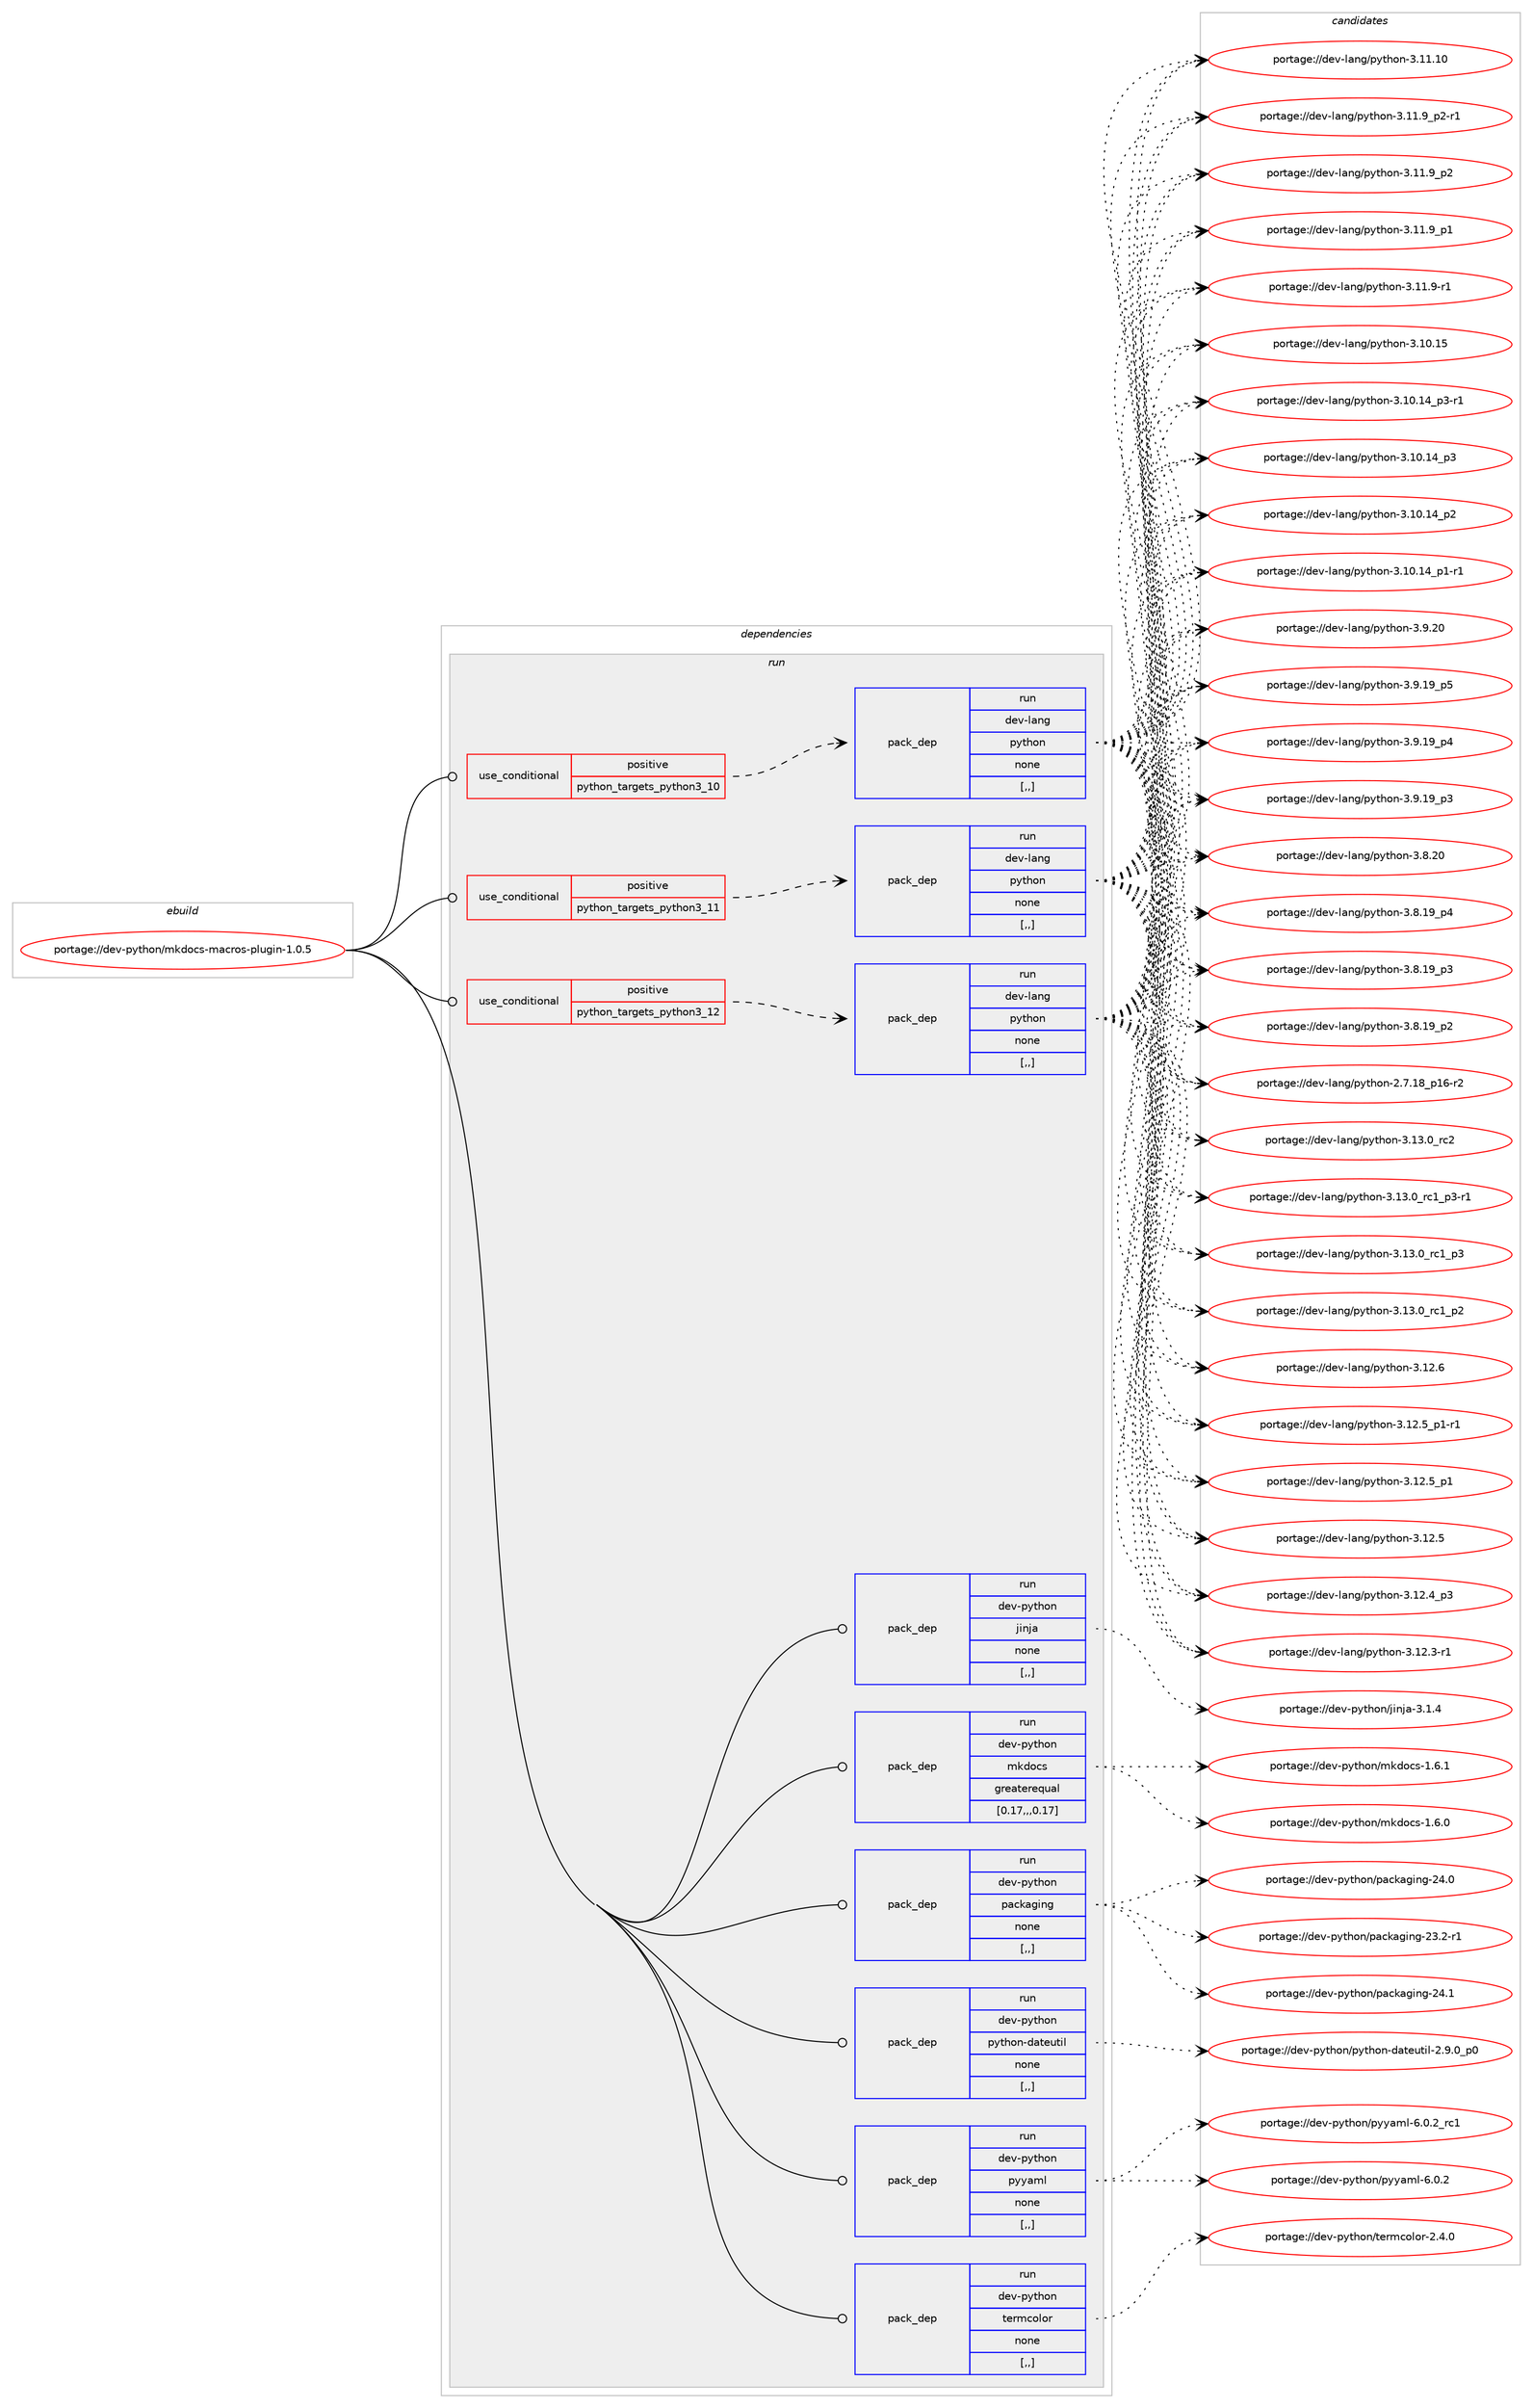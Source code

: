 digraph prolog {

# *************
# Graph options
# *************

newrank=true;
concentrate=true;
compound=true;
graph [rankdir=LR,fontname=Helvetica,fontsize=10,ranksep=1.5];#, ranksep=2.5, nodesep=0.2];
edge  [arrowhead=vee];
node  [fontname=Helvetica,fontsize=10];

# **********
# The ebuild
# **********

subgraph cluster_leftcol {
color=gray;
label=<<i>ebuild</i>>;
id [label="portage://dev-python/mkdocs-macros-plugin-1.0.5", color=red, width=4, href="../dev-python/mkdocs-macros-plugin-1.0.5.svg"];
}

# ****************
# The dependencies
# ****************

subgraph cluster_midcol {
color=gray;
label=<<i>dependencies</i>>;
subgraph cluster_compile {
fillcolor="#eeeeee";
style=filled;
label=<<i>compile</i>>;
}
subgraph cluster_compileandrun {
fillcolor="#eeeeee";
style=filled;
label=<<i>compile and run</i>>;
}
subgraph cluster_run {
fillcolor="#eeeeee";
style=filled;
label=<<i>run</i>>;
subgraph cond165273 {
dependency645975 [label=<<TABLE BORDER="0" CELLBORDER="1" CELLSPACING="0" CELLPADDING="4"><TR><TD ROWSPAN="3" CELLPADDING="10">use_conditional</TD></TR><TR><TD>positive</TD></TR><TR><TD>python_targets_python3_10</TD></TR></TABLE>>, shape=none, color=red];
subgraph pack475883 {
dependency645976 [label=<<TABLE BORDER="0" CELLBORDER="1" CELLSPACING="0" CELLPADDING="4" WIDTH="220"><TR><TD ROWSPAN="6" CELLPADDING="30">pack_dep</TD></TR><TR><TD WIDTH="110">run</TD></TR><TR><TD>dev-lang</TD></TR><TR><TD>python</TD></TR><TR><TD>none</TD></TR><TR><TD>[,,]</TD></TR></TABLE>>, shape=none, color=blue];
}
dependency645975:e -> dependency645976:w [weight=20,style="dashed",arrowhead="vee"];
}
id:e -> dependency645975:w [weight=20,style="solid",arrowhead="odot"];
subgraph cond165274 {
dependency645977 [label=<<TABLE BORDER="0" CELLBORDER="1" CELLSPACING="0" CELLPADDING="4"><TR><TD ROWSPAN="3" CELLPADDING="10">use_conditional</TD></TR><TR><TD>positive</TD></TR><TR><TD>python_targets_python3_11</TD></TR></TABLE>>, shape=none, color=red];
subgraph pack475884 {
dependency645978 [label=<<TABLE BORDER="0" CELLBORDER="1" CELLSPACING="0" CELLPADDING="4" WIDTH="220"><TR><TD ROWSPAN="6" CELLPADDING="30">pack_dep</TD></TR><TR><TD WIDTH="110">run</TD></TR><TR><TD>dev-lang</TD></TR><TR><TD>python</TD></TR><TR><TD>none</TD></TR><TR><TD>[,,]</TD></TR></TABLE>>, shape=none, color=blue];
}
dependency645977:e -> dependency645978:w [weight=20,style="dashed",arrowhead="vee"];
}
id:e -> dependency645977:w [weight=20,style="solid",arrowhead="odot"];
subgraph cond165275 {
dependency645979 [label=<<TABLE BORDER="0" CELLBORDER="1" CELLSPACING="0" CELLPADDING="4"><TR><TD ROWSPAN="3" CELLPADDING="10">use_conditional</TD></TR><TR><TD>positive</TD></TR><TR><TD>python_targets_python3_12</TD></TR></TABLE>>, shape=none, color=red];
subgraph pack475885 {
dependency645980 [label=<<TABLE BORDER="0" CELLBORDER="1" CELLSPACING="0" CELLPADDING="4" WIDTH="220"><TR><TD ROWSPAN="6" CELLPADDING="30">pack_dep</TD></TR><TR><TD WIDTH="110">run</TD></TR><TR><TD>dev-lang</TD></TR><TR><TD>python</TD></TR><TR><TD>none</TD></TR><TR><TD>[,,]</TD></TR></TABLE>>, shape=none, color=blue];
}
dependency645979:e -> dependency645980:w [weight=20,style="dashed",arrowhead="vee"];
}
id:e -> dependency645979:w [weight=20,style="solid",arrowhead="odot"];
subgraph pack475886 {
dependency645981 [label=<<TABLE BORDER="0" CELLBORDER="1" CELLSPACING="0" CELLPADDING="4" WIDTH="220"><TR><TD ROWSPAN="6" CELLPADDING="30">pack_dep</TD></TR><TR><TD WIDTH="110">run</TD></TR><TR><TD>dev-python</TD></TR><TR><TD>jinja</TD></TR><TR><TD>none</TD></TR><TR><TD>[,,]</TD></TR></TABLE>>, shape=none, color=blue];
}
id:e -> dependency645981:w [weight=20,style="solid",arrowhead="odot"];
subgraph pack475887 {
dependency645982 [label=<<TABLE BORDER="0" CELLBORDER="1" CELLSPACING="0" CELLPADDING="4" WIDTH="220"><TR><TD ROWSPAN="6" CELLPADDING="30">pack_dep</TD></TR><TR><TD WIDTH="110">run</TD></TR><TR><TD>dev-python</TD></TR><TR><TD>mkdocs</TD></TR><TR><TD>greaterequal</TD></TR><TR><TD>[0.17,,,0.17]</TD></TR></TABLE>>, shape=none, color=blue];
}
id:e -> dependency645982:w [weight=20,style="solid",arrowhead="odot"];
subgraph pack475888 {
dependency645983 [label=<<TABLE BORDER="0" CELLBORDER="1" CELLSPACING="0" CELLPADDING="4" WIDTH="220"><TR><TD ROWSPAN="6" CELLPADDING="30">pack_dep</TD></TR><TR><TD WIDTH="110">run</TD></TR><TR><TD>dev-python</TD></TR><TR><TD>packaging</TD></TR><TR><TD>none</TD></TR><TR><TD>[,,]</TD></TR></TABLE>>, shape=none, color=blue];
}
id:e -> dependency645983:w [weight=20,style="solid",arrowhead="odot"];
subgraph pack475889 {
dependency645984 [label=<<TABLE BORDER="0" CELLBORDER="1" CELLSPACING="0" CELLPADDING="4" WIDTH="220"><TR><TD ROWSPAN="6" CELLPADDING="30">pack_dep</TD></TR><TR><TD WIDTH="110">run</TD></TR><TR><TD>dev-python</TD></TR><TR><TD>python-dateutil</TD></TR><TR><TD>none</TD></TR><TR><TD>[,,]</TD></TR></TABLE>>, shape=none, color=blue];
}
id:e -> dependency645984:w [weight=20,style="solid",arrowhead="odot"];
subgraph pack475890 {
dependency645985 [label=<<TABLE BORDER="0" CELLBORDER="1" CELLSPACING="0" CELLPADDING="4" WIDTH="220"><TR><TD ROWSPAN="6" CELLPADDING="30">pack_dep</TD></TR><TR><TD WIDTH="110">run</TD></TR><TR><TD>dev-python</TD></TR><TR><TD>pyyaml</TD></TR><TR><TD>none</TD></TR><TR><TD>[,,]</TD></TR></TABLE>>, shape=none, color=blue];
}
id:e -> dependency645985:w [weight=20,style="solid",arrowhead="odot"];
subgraph pack475891 {
dependency645986 [label=<<TABLE BORDER="0" CELLBORDER="1" CELLSPACING="0" CELLPADDING="4" WIDTH="220"><TR><TD ROWSPAN="6" CELLPADDING="30">pack_dep</TD></TR><TR><TD WIDTH="110">run</TD></TR><TR><TD>dev-python</TD></TR><TR><TD>termcolor</TD></TR><TR><TD>none</TD></TR><TR><TD>[,,]</TD></TR></TABLE>>, shape=none, color=blue];
}
id:e -> dependency645986:w [weight=20,style="solid",arrowhead="odot"];
}
}

# **************
# The candidates
# **************

subgraph cluster_choices {
rank=same;
color=gray;
label=<<i>candidates</i>>;

subgraph choice475883 {
color=black;
nodesep=1;
choice10010111845108971101034711212111610411111045514649514648951149950 [label="portage://dev-lang/python-3.13.0_rc2", color=red, width=4,href="../dev-lang/python-3.13.0_rc2.svg"];
choice1001011184510897110103471121211161041111104551464951464895114994995112514511449 [label="portage://dev-lang/python-3.13.0_rc1_p3-r1", color=red, width=4,href="../dev-lang/python-3.13.0_rc1_p3-r1.svg"];
choice100101118451089711010347112121116104111110455146495146489511499499511251 [label="portage://dev-lang/python-3.13.0_rc1_p3", color=red, width=4,href="../dev-lang/python-3.13.0_rc1_p3.svg"];
choice100101118451089711010347112121116104111110455146495146489511499499511250 [label="portage://dev-lang/python-3.13.0_rc1_p2", color=red, width=4,href="../dev-lang/python-3.13.0_rc1_p2.svg"];
choice10010111845108971101034711212111610411111045514649504654 [label="portage://dev-lang/python-3.12.6", color=red, width=4,href="../dev-lang/python-3.12.6.svg"];
choice1001011184510897110103471121211161041111104551464950465395112494511449 [label="portage://dev-lang/python-3.12.5_p1-r1", color=red, width=4,href="../dev-lang/python-3.12.5_p1-r1.svg"];
choice100101118451089711010347112121116104111110455146495046539511249 [label="portage://dev-lang/python-3.12.5_p1", color=red, width=4,href="../dev-lang/python-3.12.5_p1.svg"];
choice10010111845108971101034711212111610411111045514649504653 [label="portage://dev-lang/python-3.12.5", color=red, width=4,href="../dev-lang/python-3.12.5.svg"];
choice100101118451089711010347112121116104111110455146495046529511251 [label="portage://dev-lang/python-3.12.4_p3", color=red, width=4,href="../dev-lang/python-3.12.4_p3.svg"];
choice100101118451089711010347112121116104111110455146495046514511449 [label="portage://dev-lang/python-3.12.3-r1", color=red, width=4,href="../dev-lang/python-3.12.3-r1.svg"];
choice1001011184510897110103471121211161041111104551464949464948 [label="portage://dev-lang/python-3.11.10", color=red, width=4,href="../dev-lang/python-3.11.10.svg"];
choice1001011184510897110103471121211161041111104551464949465795112504511449 [label="portage://dev-lang/python-3.11.9_p2-r1", color=red, width=4,href="../dev-lang/python-3.11.9_p2-r1.svg"];
choice100101118451089711010347112121116104111110455146494946579511250 [label="portage://dev-lang/python-3.11.9_p2", color=red, width=4,href="../dev-lang/python-3.11.9_p2.svg"];
choice100101118451089711010347112121116104111110455146494946579511249 [label="portage://dev-lang/python-3.11.9_p1", color=red, width=4,href="../dev-lang/python-3.11.9_p1.svg"];
choice100101118451089711010347112121116104111110455146494946574511449 [label="portage://dev-lang/python-3.11.9-r1", color=red, width=4,href="../dev-lang/python-3.11.9-r1.svg"];
choice1001011184510897110103471121211161041111104551464948464953 [label="portage://dev-lang/python-3.10.15", color=red, width=4,href="../dev-lang/python-3.10.15.svg"];
choice100101118451089711010347112121116104111110455146494846495295112514511449 [label="portage://dev-lang/python-3.10.14_p3-r1", color=red, width=4,href="../dev-lang/python-3.10.14_p3-r1.svg"];
choice10010111845108971101034711212111610411111045514649484649529511251 [label="portage://dev-lang/python-3.10.14_p3", color=red, width=4,href="../dev-lang/python-3.10.14_p3.svg"];
choice10010111845108971101034711212111610411111045514649484649529511250 [label="portage://dev-lang/python-3.10.14_p2", color=red, width=4,href="../dev-lang/python-3.10.14_p2.svg"];
choice100101118451089711010347112121116104111110455146494846495295112494511449 [label="portage://dev-lang/python-3.10.14_p1-r1", color=red, width=4,href="../dev-lang/python-3.10.14_p1-r1.svg"];
choice10010111845108971101034711212111610411111045514657465048 [label="portage://dev-lang/python-3.9.20", color=red, width=4,href="../dev-lang/python-3.9.20.svg"];
choice100101118451089711010347112121116104111110455146574649579511253 [label="portage://dev-lang/python-3.9.19_p5", color=red, width=4,href="../dev-lang/python-3.9.19_p5.svg"];
choice100101118451089711010347112121116104111110455146574649579511252 [label="portage://dev-lang/python-3.9.19_p4", color=red, width=4,href="../dev-lang/python-3.9.19_p4.svg"];
choice100101118451089711010347112121116104111110455146574649579511251 [label="portage://dev-lang/python-3.9.19_p3", color=red, width=4,href="../dev-lang/python-3.9.19_p3.svg"];
choice10010111845108971101034711212111610411111045514656465048 [label="portage://dev-lang/python-3.8.20", color=red, width=4,href="../dev-lang/python-3.8.20.svg"];
choice100101118451089711010347112121116104111110455146564649579511252 [label="portage://dev-lang/python-3.8.19_p4", color=red, width=4,href="../dev-lang/python-3.8.19_p4.svg"];
choice100101118451089711010347112121116104111110455146564649579511251 [label="portage://dev-lang/python-3.8.19_p3", color=red, width=4,href="../dev-lang/python-3.8.19_p3.svg"];
choice100101118451089711010347112121116104111110455146564649579511250 [label="portage://dev-lang/python-3.8.19_p2", color=red, width=4,href="../dev-lang/python-3.8.19_p2.svg"];
choice100101118451089711010347112121116104111110455046554649569511249544511450 [label="portage://dev-lang/python-2.7.18_p16-r2", color=red, width=4,href="../dev-lang/python-2.7.18_p16-r2.svg"];
dependency645976:e -> choice10010111845108971101034711212111610411111045514649514648951149950:w [style=dotted,weight="100"];
dependency645976:e -> choice1001011184510897110103471121211161041111104551464951464895114994995112514511449:w [style=dotted,weight="100"];
dependency645976:e -> choice100101118451089711010347112121116104111110455146495146489511499499511251:w [style=dotted,weight="100"];
dependency645976:e -> choice100101118451089711010347112121116104111110455146495146489511499499511250:w [style=dotted,weight="100"];
dependency645976:e -> choice10010111845108971101034711212111610411111045514649504654:w [style=dotted,weight="100"];
dependency645976:e -> choice1001011184510897110103471121211161041111104551464950465395112494511449:w [style=dotted,weight="100"];
dependency645976:e -> choice100101118451089711010347112121116104111110455146495046539511249:w [style=dotted,weight="100"];
dependency645976:e -> choice10010111845108971101034711212111610411111045514649504653:w [style=dotted,weight="100"];
dependency645976:e -> choice100101118451089711010347112121116104111110455146495046529511251:w [style=dotted,weight="100"];
dependency645976:e -> choice100101118451089711010347112121116104111110455146495046514511449:w [style=dotted,weight="100"];
dependency645976:e -> choice1001011184510897110103471121211161041111104551464949464948:w [style=dotted,weight="100"];
dependency645976:e -> choice1001011184510897110103471121211161041111104551464949465795112504511449:w [style=dotted,weight="100"];
dependency645976:e -> choice100101118451089711010347112121116104111110455146494946579511250:w [style=dotted,weight="100"];
dependency645976:e -> choice100101118451089711010347112121116104111110455146494946579511249:w [style=dotted,weight="100"];
dependency645976:e -> choice100101118451089711010347112121116104111110455146494946574511449:w [style=dotted,weight="100"];
dependency645976:e -> choice1001011184510897110103471121211161041111104551464948464953:w [style=dotted,weight="100"];
dependency645976:e -> choice100101118451089711010347112121116104111110455146494846495295112514511449:w [style=dotted,weight="100"];
dependency645976:e -> choice10010111845108971101034711212111610411111045514649484649529511251:w [style=dotted,weight="100"];
dependency645976:e -> choice10010111845108971101034711212111610411111045514649484649529511250:w [style=dotted,weight="100"];
dependency645976:e -> choice100101118451089711010347112121116104111110455146494846495295112494511449:w [style=dotted,weight="100"];
dependency645976:e -> choice10010111845108971101034711212111610411111045514657465048:w [style=dotted,weight="100"];
dependency645976:e -> choice100101118451089711010347112121116104111110455146574649579511253:w [style=dotted,weight="100"];
dependency645976:e -> choice100101118451089711010347112121116104111110455146574649579511252:w [style=dotted,weight="100"];
dependency645976:e -> choice100101118451089711010347112121116104111110455146574649579511251:w [style=dotted,weight="100"];
dependency645976:e -> choice10010111845108971101034711212111610411111045514656465048:w [style=dotted,weight="100"];
dependency645976:e -> choice100101118451089711010347112121116104111110455146564649579511252:w [style=dotted,weight="100"];
dependency645976:e -> choice100101118451089711010347112121116104111110455146564649579511251:w [style=dotted,weight="100"];
dependency645976:e -> choice100101118451089711010347112121116104111110455146564649579511250:w [style=dotted,weight="100"];
dependency645976:e -> choice100101118451089711010347112121116104111110455046554649569511249544511450:w [style=dotted,weight="100"];
}
subgraph choice475884 {
color=black;
nodesep=1;
choice10010111845108971101034711212111610411111045514649514648951149950 [label="portage://dev-lang/python-3.13.0_rc2", color=red, width=4,href="../dev-lang/python-3.13.0_rc2.svg"];
choice1001011184510897110103471121211161041111104551464951464895114994995112514511449 [label="portage://dev-lang/python-3.13.0_rc1_p3-r1", color=red, width=4,href="../dev-lang/python-3.13.0_rc1_p3-r1.svg"];
choice100101118451089711010347112121116104111110455146495146489511499499511251 [label="portage://dev-lang/python-3.13.0_rc1_p3", color=red, width=4,href="../dev-lang/python-3.13.0_rc1_p3.svg"];
choice100101118451089711010347112121116104111110455146495146489511499499511250 [label="portage://dev-lang/python-3.13.0_rc1_p2", color=red, width=4,href="../dev-lang/python-3.13.0_rc1_p2.svg"];
choice10010111845108971101034711212111610411111045514649504654 [label="portage://dev-lang/python-3.12.6", color=red, width=4,href="../dev-lang/python-3.12.6.svg"];
choice1001011184510897110103471121211161041111104551464950465395112494511449 [label="portage://dev-lang/python-3.12.5_p1-r1", color=red, width=4,href="../dev-lang/python-3.12.5_p1-r1.svg"];
choice100101118451089711010347112121116104111110455146495046539511249 [label="portage://dev-lang/python-3.12.5_p1", color=red, width=4,href="../dev-lang/python-3.12.5_p1.svg"];
choice10010111845108971101034711212111610411111045514649504653 [label="portage://dev-lang/python-3.12.5", color=red, width=4,href="../dev-lang/python-3.12.5.svg"];
choice100101118451089711010347112121116104111110455146495046529511251 [label="portage://dev-lang/python-3.12.4_p3", color=red, width=4,href="../dev-lang/python-3.12.4_p3.svg"];
choice100101118451089711010347112121116104111110455146495046514511449 [label="portage://dev-lang/python-3.12.3-r1", color=red, width=4,href="../dev-lang/python-3.12.3-r1.svg"];
choice1001011184510897110103471121211161041111104551464949464948 [label="portage://dev-lang/python-3.11.10", color=red, width=4,href="../dev-lang/python-3.11.10.svg"];
choice1001011184510897110103471121211161041111104551464949465795112504511449 [label="portage://dev-lang/python-3.11.9_p2-r1", color=red, width=4,href="../dev-lang/python-3.11.9_p2-r1.svg"];
choice100101118451089711010347112121116104111110455146494946579511250 [label="portage://dev-lang/python-3.11.9_p2", color=red, width=4,href="../dev-lang/python-3.11.9_p2.svg"];
choice100101118451089711010347112121116104111110455146494946579511249 [label="portage://dev-lang/python-3.11.9_p1", color=red, width=4,href="../dev-lang/python-3.11.9_p1.svg"];
choice100101118451089711010347112121116104111110455146494946574511449 [label="portage://dev-lang/python-3.11.9-r1", color=red, width=4,href="../dev-lang/python-3.11.9-r1.svg"];
choice1001011184510897110103471121211161041111104551464948464953 [label="portage://dev-lang/python-3.10.15", color=red, width=4,href="../dev-lang/python-3.10.15.svg"];
choice100101118451089711010347112121116104111110455146494846495295112514511449 [label="portage://dev-lang/python-3.10.14_p3-r1", color=red, width=4,href="../dev-lang/python-3.10.14_p3-r1.svg"];
choice10010111845108971101034711212111610411111045514649484649529511251 [label="portage://dev-lang/python-3.10.14_p3", color=red, width=4,href="../dev-lang/python-3.10.14_p3.svg"];
choice10010111845108971101034711212111610411111045514649484649529511250 [label="portage://dev-lang/python-3.10.14_p2", color=red, width=4,href="../dev-lang/python-3.10.14_p2.svg"];
choice100101118451089711010347112121116104111110455146494846495295112494511449 [label="portage://dev-lang/python-3.10.14_p1-r1", color=red, width=4,href="../dev-lang/python-3.10.14_p1-r1.svg"];
choice10010111845108971101034711212111610411111045514657465048 [label="portage://dev-lang/python-3.9.20", color=red, width=4,href="../dev-lang/python-3.9.20.svg"];
choice100101118451089711010347112121116104111110455146574649579511253 [label="portage://dev-lang/python-3.9.19_p5", color=red, width=4,href="../dev-lang/python-3.9.19_p5.svg"];
choice100101118451089711010347112121116104111110455146574649579511252 [label="portage://dev-lang/python-3.9.19_p4", color=red, width=4,href="../dev-lang/python-3.9.19_p4.svg"];
choice100101118451089711010347112121116104111110455146574649579511251 [label="portage://dev-lang/python-3.9.19_p3", color=red, width=4,href="../dev-lang/python-3.9.19_p3.svg"];
choice10010111845108971101034711212111610411111045514656465048 [label="portage://dev-lang/python-3.8.20", color=red, width=4,href="../dev-lang/python-3.8.20.svg"];
choice100101118451089711010347112121116104111110455146564649579511252 [label="portage://dev-lang/python-3.8.19_p4", color=red, width=4,href="../dev-lang/python-3.8.19_p4.svg"];
choice100101118451089711010347112121116104111110455146564649579511251 [label="portage://dev-lang/python-3.8.19_p3", color=red, width=4,href="../dev-lang/python-3.8.19_p3.svg"];
choice100101118451089711010347112121116104111110455146564649579511250 [label="portage://dev-lang/python-3.8.19_p2", color=red, width=4,href="../dev-lang/python-3.8.19_p2.svg"];
choice100101118451089711010347112121116104111110455046554649569511249544511450 [label="portage://dev-lang/python-2.7.18_p16-r2", color=red, width=4,href="../dev-lang/python-2.7.18_p16-r2.svg"];
dependency645978:e -> choice10010111845108971101034711212111610411111045514649514648951149950:w [style=dotted,weight="100"];
dependency645978:e -> choice1001011184510897110103471121211161041111104551464951464895114994995112514511449:w [style=dotted,weight="100"];
dependency645978:e -> choice100101118451089711010347112121116104111110455146495146489511499499511251:w [style=dotted,weight="100"];
dependency645978:e -> choice100101118451089711010347112121116104111110455146495146489511499499511250:w [style=dotted,weight="100"];
dependency645978:e -> choice10010111845108971101034711212111610411111045514649504654:w [style=dotted,weight="100"];
dependency645978:e -> choice1001011184510897110103471121211161041111104551464950465395112494511449:w [style=dotted,weight="100"];
dependency645978:e -> choice100101118451089711010347112121116104111110455146495046539511249:w [style=dotted,weight="100"];
dependency645978:e -> choice10010111845108971101034711212111610411111045514649504653:w [style=dotted,weight="100"];
dependency645978:e -> choice100101118451089711010347112121116104111110455146495046529511251:w [style=dotted,weight="100"];
dependency645978:e -> choice100101118451089711010347112121116104111110455146495046514511449:w [style=dotted,weight="100"];
dependency645978:e -> choice1001011184510897110103471121211161041111104551464949464948:w [style=dotted,weight="100"];
dependency645978:e -> choice1001011184510897110103471121211161041111104551464949465795112504511449:w [style=dotted,weight="100"];
dependency645978:e -> choice100101118451089711010347112121116104111110455146494946579511250:w [style=dotted,weight="100"];
dependency645978:e -> choice100101118451089711010347112121116104111110455146494946579511249:w [style=dotted,weight="100"];
dependency645978:e -> choice100101118451089711010347112121116104111110455146494946574511449:w [style=dotted,weight="100"];
dependency645978:e -> choice1001011184510897110103471121211161041111104551464948464953:w [style=dotted,weight="100"];
dependency645978:e -> choice100101118451089711010347112121116104111110455146494846495295112514511449:w [style=dotted,weight="100"];
dependency645978:e -> choice10010111845108971101034711212111610411111045514649484649529511251:w [style=dotted,weight="100"];
dependency645978:e -> choice10010111845108971101034711212111610411111045514649484649529511250:w [style=dotted,weight="100"];
dependency645978:e -> choice100101118451089711010347112121116104111110455146494846495295112494511449:w [style=dotted,weight="100"];
dependency645978:e -> choice10010111845108971101034711212111610411111045514657465048:w [style=dotted,weight="100"];
dependency645978:e -> choice100101118451089711010347112121116104111110455146574649579511253:w [style=dotted,weight="100"];
dependency645978:e -> choice100101118451089711010347112121116104111110455146574649579511252:w [style=dotted,weight="100"];
dependency645978:e -> choice100101118451089711010347112121116104111110455146574649579511251:w [style=dotted,weight="100"];
dependency645978:e -> choice10010111845108971101034711212111610411111045514656465048:w [style=dotted,weight="100"];
dependency645978:e -> choice100101118451089711010347112121116104111110455146564649579511252:w [style=dotted,weight="100"];
dependency645978:e -> choice100101118451089711010347112121116104111110455146564649579511251:w [style=dotted,weight="100"];
dependency645978:e -> choice100101118451089711010347112121116104111110455146564649579511250:w [style=dotted,weight="100"];
dependency645978:e -> choice100101118451089711010347112121116104111110455046554649569511249544511450:w [style=dotted,weight="100"];
}
subgraph choice475885 {
color=black;
nodesep=1;
choice10010111845108971101034711212111610411111045514649514648951149950 [label="portage://dev-lang/python-3.13.0_rc2", color=red, width=4,href="../dev-lang/python-3.13.0_rc2.svg"];
choice1001011184510897110103471121211161041111104551464951464895114994995112514511449 [label="portage://dev-lang/python-3.13.0_rc1_p3-r1", color=red, width=4,href="../dev-lang/python-3.13.0_rc1_p3-r1.svg"];
choice100101118451089711010347112121116104111110455146495146489511499499511251 [label="portage://dev-lang/python-3.13.0_rc1_p3", color=red, width=4,href="../dev-lang/python-3.13.0_rc1_p3.svg"];
choice100101118451089711010347112121116104111110455146495146489511499499511250 [label="portage://dev-lang/python-3.13.0_rc1_p2", color=red, width=4,href="../dev-lang/python-3.13.0_rc1_p2.svg"];
choice10010111845108971101034711212111610411111045514649504654 [label="portage://dev-lang/python-3.12.6", color=red, width=4,href="../dev-lang/python-3.12.6.svg"];
choice1001011184510897110103471121211161041111104551464950465395112494511449 [label="portage://dev-lang/python-3.12.5_p1-r1", color=red, width=4,href="../dev-lang/python-3.12.5_p1-r1.svg"];
choice100101118451089711010347112121116104111110455146495046539511249 [label="portage://dev-lang/python-3.12.5_p1", color=red, width=4,href="../dev-lang/python-3.12.5_p1.svg"];
choice10010111845108971101034711212111610411111045514649504653 [label="portage://dev-lang/python-3.12.5", color=red, width=4,href="../dev-lang/python-3.12.5.svg"];
choice100101118451089711010347112121116104111110455146495046529511251 [label="portage://dev-lang/python-3.12.4_p3", color=red, width=4,href="../dev-lang/python-3.12.4_p3.svg"];
choice100101118451089711010347112121116104111110455146495046514511449 [label="portage://dev-lang/python-3.12.3-r1", color=red, width=4,href="../dev-lang/python-3.12.3-r1.svg"];
choice1001011184510897110103471121211161041111104551464949464948 [label="portage://dev-lang/python-3.11.10", color=red, width=4,href="../dev-lang/python-3.11.10.svg"];
choice1001011184510897110103471121211161041111104551464949465795112504511449 [label="portage://dev-lang/python-3.11.9_p2-r1", color=red, width=4,href="../dev-lang/python-3.11.9_p2-r1.svg"];
choice100101118451089711010347112121116104111110455146494946579511250 [label="portage://dev-lang/python-3.11.9_p2", color=red, width=4,href="../dev-lang/python-3.11.9_p2.svg"];
choice100101118451089711010347112121116104111110455146494946579511249 [label="portage://dev-lang/python-3.11.9_p1", color=red, width=4,href="../dev-lang/python-3.11.9_p1.svg"];
choice100101118451089711010347112121116104111110455146494946574511449 [label="portage://dev-lang/python-3.11.9-r1", color=red, width=4,href="../dev-lang/python-3.11.9-r1.svg"];
choice1001011184510897110103471121211161041111104551464948464953 [label="portage://dev-lang/python-3.10.15", color=red, width=4,href="../dev-lang/python-3.10.15.svg"];
choice100101118451089711010347112121116104111110455146494846495295112514511449 [label="portage://dev-lang/python-3.10.14_p3-r1", color=red, width=4,href="../dev-lang/python-3.10.14_p3-r1.svg"];
choice10010111845108971101034711212111610411111045514649484649529511251 [label="portage://dev-lang/python-3.10.14_p3", color=red, width=4,href="../dev-lang/python-3.10.14_p3.svg"];
choice10010111845108971101034711212111610411111045514649484649529511250 [label="portage://dev-lang/python-3.10.14_p2", color=red, width=4,href="../dev-lang/python-3.10.14_p2.svg"];
choice100101118451089711010347112121116104111110455146494846495295112494511449 [label="portage://dev-lang/python-3.10.14_p1-r1", color=red, width=4,href="../dev-lang/python-3.10.14_p1-r1.svg"];
choice10010111845108971101034711212111610411111045514657465048 [label="portage://dev-lang/python-3.9.20", color=red, width=4,href="../dev-lang/python-3.9.20.svg"];
choice100101118451089711010347112121116104111110455146574649579511253 [label="portage://dev-lang/python-3.9.19_p5", color=red, width=4,href="../dev-lang/python-3.9.19_p5.svg"];
choice100101118451089711010347112121116104111110455146574649579511252 [label="portage://dev-lang/python-3.9.19_p4", color=red, width=4,href="../dev-lang/python-3.9.19_p4.svg"];
choice100101118451089711010347112121116104111110455146574649579511251 [label="portage://dev-lang/python-3.9.19_p3", color=red, width=4,href="../dev-lang/python-3.9.19_p3.svg"];
choice10010111845108971101034711212111610411111045514656465048 [label="portage://dev-lang/python-3.8.20", color=red, width=4,href="../dev-lang/python-3.8.20.svg"];
choice100101118451089711010347112121116104111110455146564649579511252 [label="portage://dev-lang/python-3.8.19_p4", color=red, width=4,href="../dev-lang/python-3.8.19_p4.svg"];
choice100101118451089711010347112121116104111110455146564649579511251 [label="portage://dev-lang/python-3.8.19_p3", color=red, width=4,href="../dev-lang/python-3.8.19_p3.svg"];
choice100101118451089711010347112121116104111110455146564649579511250 [label="portage://dev-lang/python-3.8.19_p2", color=red, width=4,href="../dev-lang/python-3.8.19_p2.svg"];
choice100101118451089711010347112121116104111110455046554649569511249544511450 [label="portage://dev-lang/python-2.7.18_p16-r2", color=red, width=4,href="../dev-lang/python-2.7.18_p16-r2.svg"];
dependency645980:e -> choice10010111845108971101034711212111610411111045514649514648951149950:w [style=dotted,weight="100"];
dependency645980:e -> choice1001011184510897110103471121211161041111104551464951464895114994995112514511449:w [style=dotted,weight="100"];
dependency645980:e -> choice100101118451089711010347112121116104111110455146495146489511499499511251:w [style=dotted,weight="100"];
dependency645980:e -> choice100101118451089711010347112121116104111110455146495146489511499499511250:w [style=dotted,weight="100"];
dependency645980:e -> choice10010111845108971101034711212111610411111045514649504654:w [style=dotted,weight="100"];
dependency645980:e -> choice1001011184510897110103471121211161041111104551464950465395112494511449:w [style=dotted,weight="100"];
dependency645980:e -> choice100101118451089711010347112121116104111110455146495046539511249:w [style=dotted,weight="100"];
dependency645980:e -> choice10010111845108971101034711212111610411111045514649504653:w [style=dotted,weight="100"];
dependency645980:e -> choice100101118451089711010347112121116104111110455146495046529511251:w [style=dotted,weight="100"];
dependency645980:e -> choice100101118451089711010347112121116104111110455146495046514511449:w [style=dotted,weight="100"];
dependency645980:e -> choice1001011184510897110103471121211161041111104551464949464948:w [style=dotted,weight="100"];
dependency645980:e -> choice1001011184510897110103471121211161041111104551464949465795112504511449:w [style=dotted,weight="100"];
dependency645980:e -> choice100101118451089711010347112121116104111110455146494946579511250:w [style=dotted,weight="100"];
dependency645980:e -> choice100101118451089711010347112121116104111110455146494946579511249:w [style=dotted,weight="100"];
dependency645980:e -> choice100101118451089711010347112121116104111110455146494946574511449:w [style=dotted,weight="100"];
dependency645980:e -> choice1001011184510897110103471121211161041111104551464948464953:w [style=dotted,weight="100"];
dependency645980:e -> choice100101118451089711010347112121116104111110455146494846495295112514511449:w [style=dotted,weight="100"];
dependency645980:e -> choice10010111845108971101034711212111610411111045514649484649529511251:w [style=dotted,weight="100"];
dependency645980:e -> choice10010111845108971101034711212111610411111045514649484649529511250:w [style=dotted,weight="100"];
dependency645980:e -> choice100101118451089711010347112121116104111110455146494846495295112494511449:w [style=dotted,weight="100"];
dependency645980:e -> choice10010111845108971101034711212111610411111045514657465048:w [style=dotted,weight="100"];
dependency645980:e -> choice100101118451089711010347112121116104111110455146574649579511253:w [style=dotted,weight="100"];
dependency645980:e -> choice100101118451089711010347112121116104111110455146574649579511252:w [style=dotted,weight="100"];
dependency645980:e -> choice100101118451089711010347112121116104111110455146574649579511251:w [style=dotted,weight="100"];
dependency645980:e -> choice10010111845108971101034711212111610411111045514656465048:w [style=dotted,weight="100"];
dependency645980:e -> choice100101118451089711010347112121116104111110455146564649579511252:w [style=dotted,weight="100"];
dependency645980:e -> choice100101118451089711010347112121116104111110455146564649579511251:w [style=dotted,weight="100"];
dependency645980:e -> choice100101118451089711010347112121116104111110455146564649579511250:w [style=dotted,weight="100"];
dependency645980:e -> choice100101118451089711010347112121116104111110455046554649569511249544511450:w [style=dotted,weight="100"];
}
subgraph choice475886 {
color=black;
nodesep=1;
choice100101118451121211161041111104710610511010697455146494652 [label="portage://dev-python/jinja-3.1.4", color=red, width=4,href="../dev-python/jinja-3.1.4.svg"];
dependency645981:e -> choice100101118451121211161041111104710610511010697455146494652:w [style=dotted,weight="100"];
}
subgraph choice475887 {
color=black;
nodesep=1;
choice100101118451121211161041111104710910710011199115454946544649 [label="portage://dev-python/mkdocs-1.6.1", color=red, width=4,href="../dev-python/mkdocs-1.6.1.svg"];
choice100101118451121211161041111104710910710011199115454946544648 [label="portage://dev-python/mkdocs-1.6.0", color=red, width=4,href="../dev-python/mkdocs-1.6.0.svg"];
dependency645982:e -> choice100101118451121211161041111104710910710011199115454946544649:w [style=dotted,weight="100"];
dependency645982:e -> choice100101118451121211161041111104710910710011199115454946544648:w [style=dotted,weight="100"];
}
subgraph choice475888 {
color=black;
nodesep=1;
choice10010111845112121116104111110471129799107971031051101034550524649 [label="portage://dev-python/packaging-24.1", color=red, width=4,href="../dev-python/packaging-24.1.svg"];
choice10010111845112121116104111110471129799107971031051101034550524648 [label="portage://dev-python/packaging-24.0", color=red, width=4,href="../dev-python/packaging-24.0.svg"];
choice100101118451121211161041111104711297991079710310511010345505146504511449 [label="portage://dev-python/packaging-23.2-r1", color=red, width=4,href="../dev-python/packaging-23.2-r1.svg"];
dependency645983:e -> choice10010111845112121116104111110471129799107971031051101034550524649:w [style=dotted,weight="100"];
dependency645983:e -> choice10010111845112121116104111110471129799107971031051101034550524648:w [style=dotted,weight="100"];
dependency645983:e -> choice100101118451121211161041111104711297991079710310511010345505146504511449:w [style=dotted,weight="100"];
}
subgraph choice475889 {
color=black;
nodesep=1;
choice100101118451121211161041111104711212111610411111045100971161011171161051084550465746489511248 [label="portage://dev-python/python-dateutil-2.9.0_p0", color=red, width=4,href="../dev-python/python-dateutil-2.9.0_p0.svg"];
dependency645984:e -> choice100101118451121211161041111104711212111610411111045100971161011171161051084550465746489511248:w [style=dotted,weight="100"];
}
subgraph choice475890 {
color=black;
nodesep=1;
choice100101118451121211161041111104711212112197109108455446484650951149949 [label="portage://dev-python/pyyaml-6.0.2_rc1", color=red, width=4,href="../dev-python/pyyaml-6.0.2_rc1.svg"];
choice100101118451121211161041111104711212112197109108455446484650 [label="portage://dev-python/pyyaml-6.0.2", color=red, width=4,href="../dev-python/pyyaml-6.0.2.svg"];
dependency645985:e -> choice100101118451121211161041111104711212112197109108455446484650951149949:w [style=dotted,weight="100"];
dependency645985:e -> choice100101118451121211161041111104711212112197109108455446484650:w [style=dotted,weight="100"];
}
subgraph choice475891 {
color=black;
nodesep=1;
choice100101118451121211161041111104711610111410999111108111114455046524648 [label="portage://dev-python/termcolor-2.4.0", color=red, width=4,href="../dev-python/termcolor-2.4.0.svg"];
dependency645986:e -> choice100101118451121211161041111104711610111410999111108111114455046524648:w [style=dotted,weight="100"];
}
}

}
